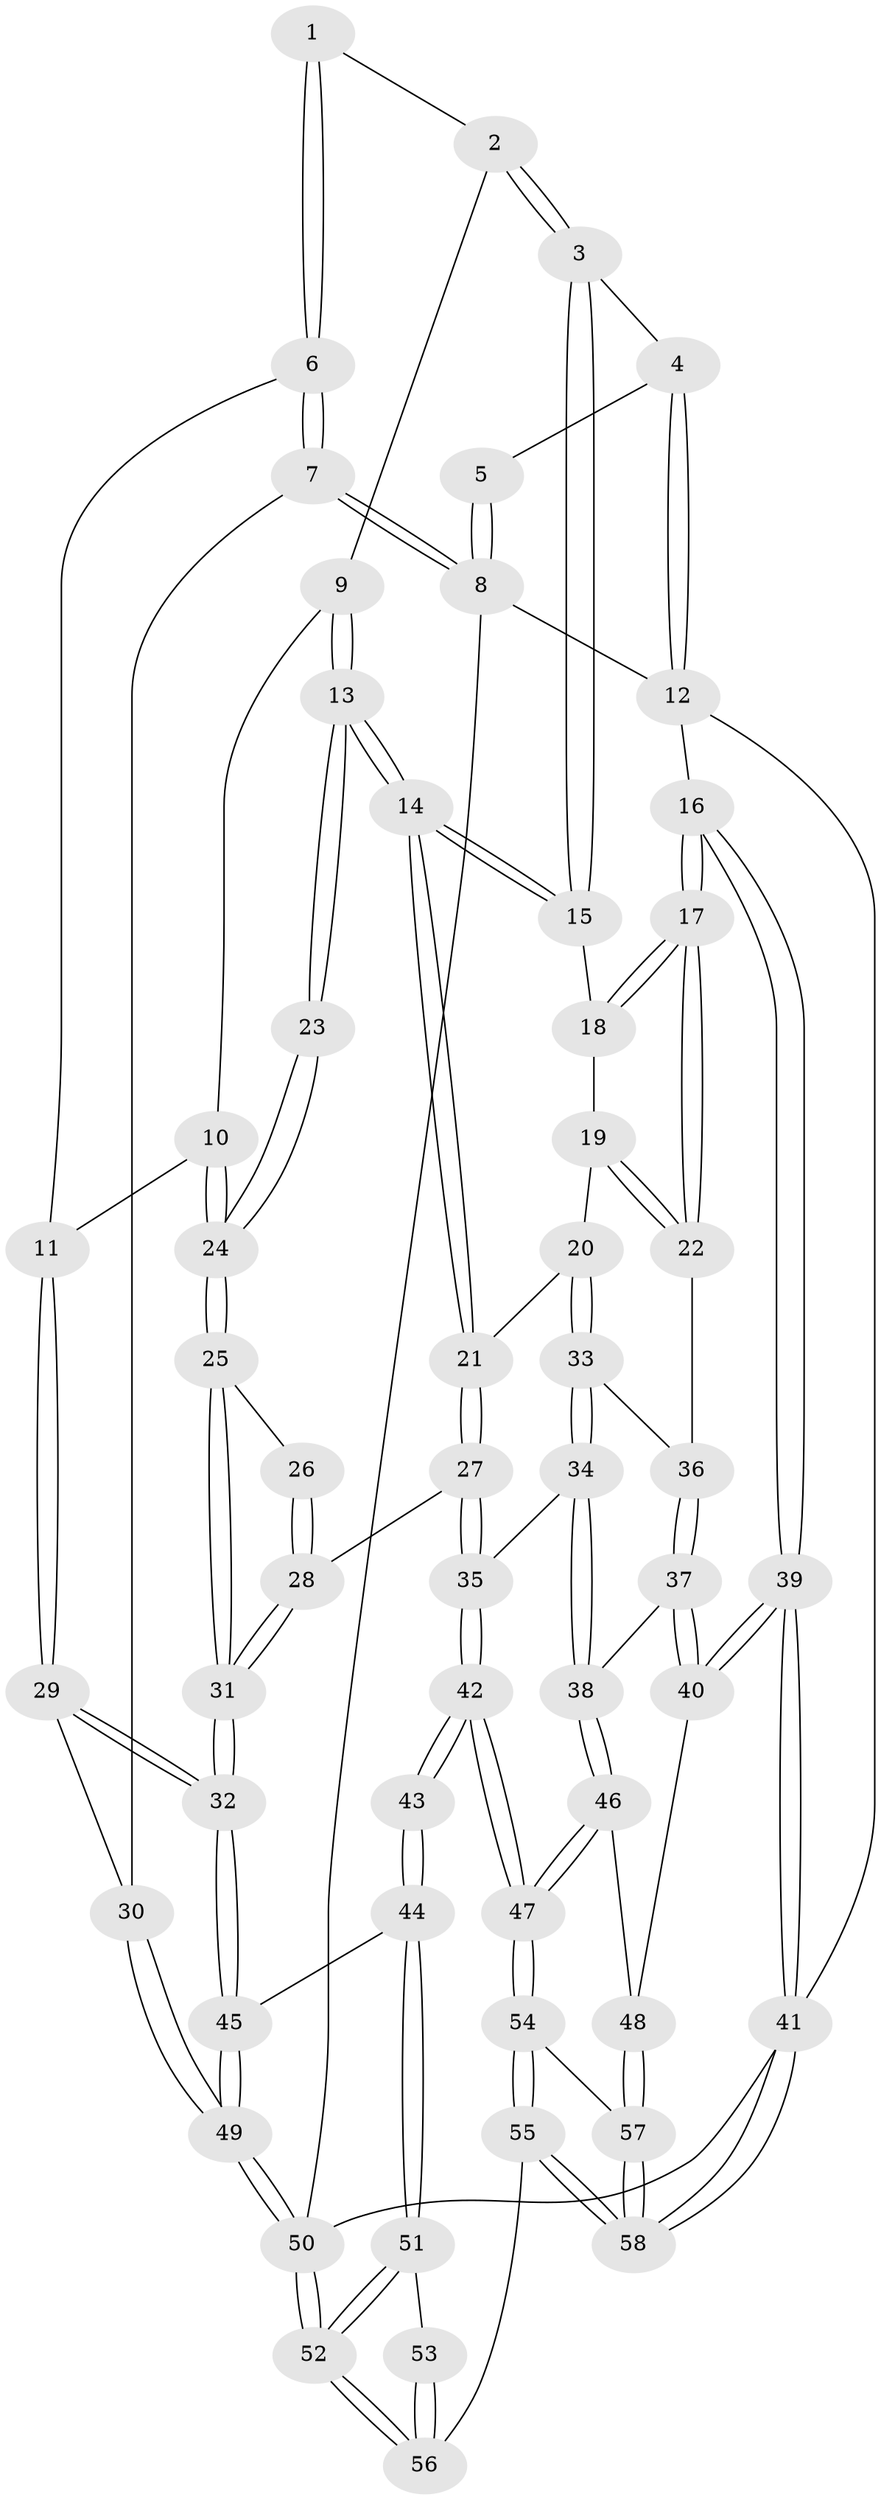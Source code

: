 // Generated by graph-tools (version 1.1) at 2025/51/03/09/25 03:51:01]
// undirected, 58 vertices, 142 edges
graph export_dot {
graph [start="1"]
  node [color=gray90,style=filled];
  1 [pos="+0.22716297741437996+0"];
  2 [pos="+0.28715189621442594+0.04433153407888961"];
  3 [pos="+0.6999982340952219+0"];
  4 [pos="+0.727106580967657+0"];
  5 [pos="+0.1711202298247706+0"];
  6 [pos="+0.08854662860723658+0.20805002353828572"];
  7 [pos="+0+0.14586986974203994"];
  8 [pos="+0+0"];
  9 [pos="+0.32866081637838523+0.11366840108302564"];
  10 [pos="+0.28239068517150423+0.24699323923301275"];
  11 [pos="+0.12477749747803044+0.2479298469217589"];
  12 [pos="+1+0"];
  13 [pos="+0.5956801236632124+0.1607015717043642"];
  14 [pos="+0.6148151236971455+0.1545558334271426"];
  15 [pos="+0.6982776801440769+0"];
  16 [pos="+1+0.27077957157661386"];
  17 [pos="+1+0.27129425554823994"];
  18 [pos="+0.8825348657184587+0.16500313847821274"];
  19 [pos="+0.8722900389311639+0.2461656919940916"];
  20 [pos="+0.697696879280685+0.30016666460298663"];
  21 [pos="+0.6563973201902303+0.2615497418390175"];
  22 [pos="+0.9033602827347144+0.3605862962543872"];
  23 [pos="+0.5689463805928842+0.1838619864545681"];
  24 [pos="+0.32966032234570847+0.3043814602451894"];
  25 [pos="+0.34505365604256016+0.4459338184089787"];
  26 [pos="+0.5047684942717954+0.29324678884475336"];
  27 [pos="+0.5214066165413842+0.5122444246044457"];
  28 [pos="+0.48177115123397946+0.5079456304273665"];
  29 [pos="+0.12395354655761207+0.5456400635134626"];
  30 [pos="+0+0.5414981340586562"];
  31 [pos="+0.3401038766827357+0.5111152320709496"];
  32 [pos="+0.23056120547960895+0.6003403127133379"];
  33 [pos="+0.8000308158294823+0.4217664126371298"];
  34 [pos="+0.6718239812246389+0.5205226099571231"];
  35 [pos="+0.5939621625925442+0.5654698067335665"];
  36 [pos="+0.8159965969510469+0.4266214163422595"];
  37 [pos="+0.9126788524254968+0.6055940268785723"];
  38 [pos="+0.8362347973597616+0.6465275285973363"];
  39 [pos="+1+0.6699449169505004"];
  40 [pos="+1+0.6763353464246483"];
  41 [pos="+1+1"];
  42 [pos="+0.6438571146490822+0.7364844581815351"];
  43 [pos="+0.6141166478270783+0.7454233651157378"];
  44 [pos="+0.23901743247184976+0.6416543394320704"];
  45 [pos="+0.23814742978299747+0.6389481690421351"];
  46 [pos="+0.6920187259714053+0.7434308516987695"];
  47 [pos="+0.6710766858589203+0.7524775728214568"];
  48 [pos="+0.9445091101690952+0.8235702667068133"];
  49 [pos="+0+1"];
  50 [pos="+0+1"];
  51 [pos="+0.2602946344320123+0.8465643884351397"];
  52 [pos="+0.24218418888375018+1"];
  53 [pos="+0.6097036963457108+0.7485888081956595"];
  54 [pos="+0.7070367332928399+0.8995386786771253"];
  55 [pos="+0.6433248987559003+1"];
  56 [pos="+0.25258586230119157+1"];
  57 [pos="+0.9042150174305444+0.8873215425067127"];
  58 [pos="+1+1"];
  1 -- 2;
  1 -- 6;
  1 -- 6;
  2 -- 3;
  2 -- 3;
  2 -- 9;
  3 -- 4;
  3 -- 15;
  3 -- 15;
  4 -- 5;
  4 -- 12;
  4 -- 12;
  5 -- 8;
  5 -- 8;
  6 -- 7;
  6 -- 7;
  6 -- 11;
  7 -- 8;
  7 -- 8;
  7 -- 30;
  8 -- 12;
  8 -- 50;
  9 -- 10;
  9 -- 13;
  9 -- 13;
  10 -- 11;
  10 -- 24;
  10 -- 24;
  11 -- 29;
  11 -- 29;
  12 -- 16;
  12 -- 41;
  13 -- 14;
  13 -- 14;
  13 -- 23;
  13 -- 23;
  14 -- 15;
  14 -- 15;
  14 -- 21;
  14 -- 21;
  15 -- 18;
  16 -- 17;
  16 -- 17;
  16 -- 39;
  16 -- 39;
  17 -- 18;
  17 -- 18;
  17 -- 22;
  17 -- 22;
  18 -- 19;
  19 -- 20;
  19 -- 22;
  19 -- 22;
  20 -- 21;
  20 -- 33;
  20 -- 33;
  21 -- 27;
  21 -- 27;
  22 -- 36;
  23 -- 24;
  23 -- 24;
  24 -- 25;
  24 -- 25;
  25 -- 26;
  25 -- 31;
  25 -- 31;
  26 -- 28;
  26 -- 28;
  27 -- 28;
  27 -- 35;
  27 -- 35;
  28 -- 31;
  28 -- 31;
  29 -- 30;
  29 -- 32;
  29 -- 32;
  30 -- 49;
  30 -- 49;
  31 -- 32;
  31 -- 32;
  32 -- 45;
  32 -- 45;
  33 -- 34;
  33 -- 34;
  33 -- 36;
  34 -- 35;
  34 -- 38;
  34 -- 38;
  35 -- 42;
  35 -- 42;
  36 -- 37;
  36 -- 37;
  37 -- 38;
  37 -- 40;
  37 -- 40;
  38 -- 46;
  38 -- 46;
  39 -- 40;
  39 -- 40;
  39 -- 41;
  39 -- 41;
  40 -- 48;
  41 -- 58;
  41 -- 58;
  41 -- 50;
  42 -- 43;
  42 -- 43;
  42 -- 47;
  42 -- 47;
  43 -- 44;
  43 -- 44;
  44 -- 45;
  44 -- 51;
  44 -- 51;
  45 -- 49;
  45 -- 49;
  46 -- 47;
  46 -- 47;
  46 -- 48;
  47 -- 54;
  47 -- 54;
  48 -- 57;
  48 -- 57;
  49 -- 50;
  49 -- 50;
  50 -- 52;
  50 -- 52;
  51 -- 52;
  51 -- 52;
  51 -- 53;
  52 -- 56;
  52 -- 56;
  53 -- 56;
  53 -- 56;
  54 -- 55;
  54 -- 55;
  54 -- 57;
  55 -- 56;
  55 -- 58;
  55 -- 58;
  57 -- 58;
  57 -- 58;
}
